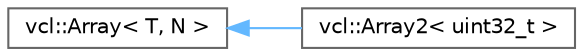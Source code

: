 digraph "Graphical Class Hierarchy"
{
 // LATEX_PDF_SIZE
  bgcolor="transparent";
  edge [fontname=Helvetica,fontsize=10,labelfontname=Helvetica,labelfontsize=10];
  node [fontname=Helvetica,fontsize=10,shape=box,height=0.2,width=0.4];
  rankdir="LR";
  Node0 [label="vcl::Array\< T, N \>",height=0.2,width=0.4,color="grey40", fillcolor="white", style="filled",URL="$classvcl_1_1Array.html",tooltip="The Array class is a dynamically allocated N-dimensional array, stored in RowWise mode...."];
  Node0 -> Node1 [dir="back",color="steelblue1",style="solid"];
  Node1 [label="vcl::Array2\< uint32_t \>",height=0.2,width=0.4,color="grey40", fillcolor="white", style="filled",URL="$classvcl_1_1Array2.html",tooltip=" "];
}
